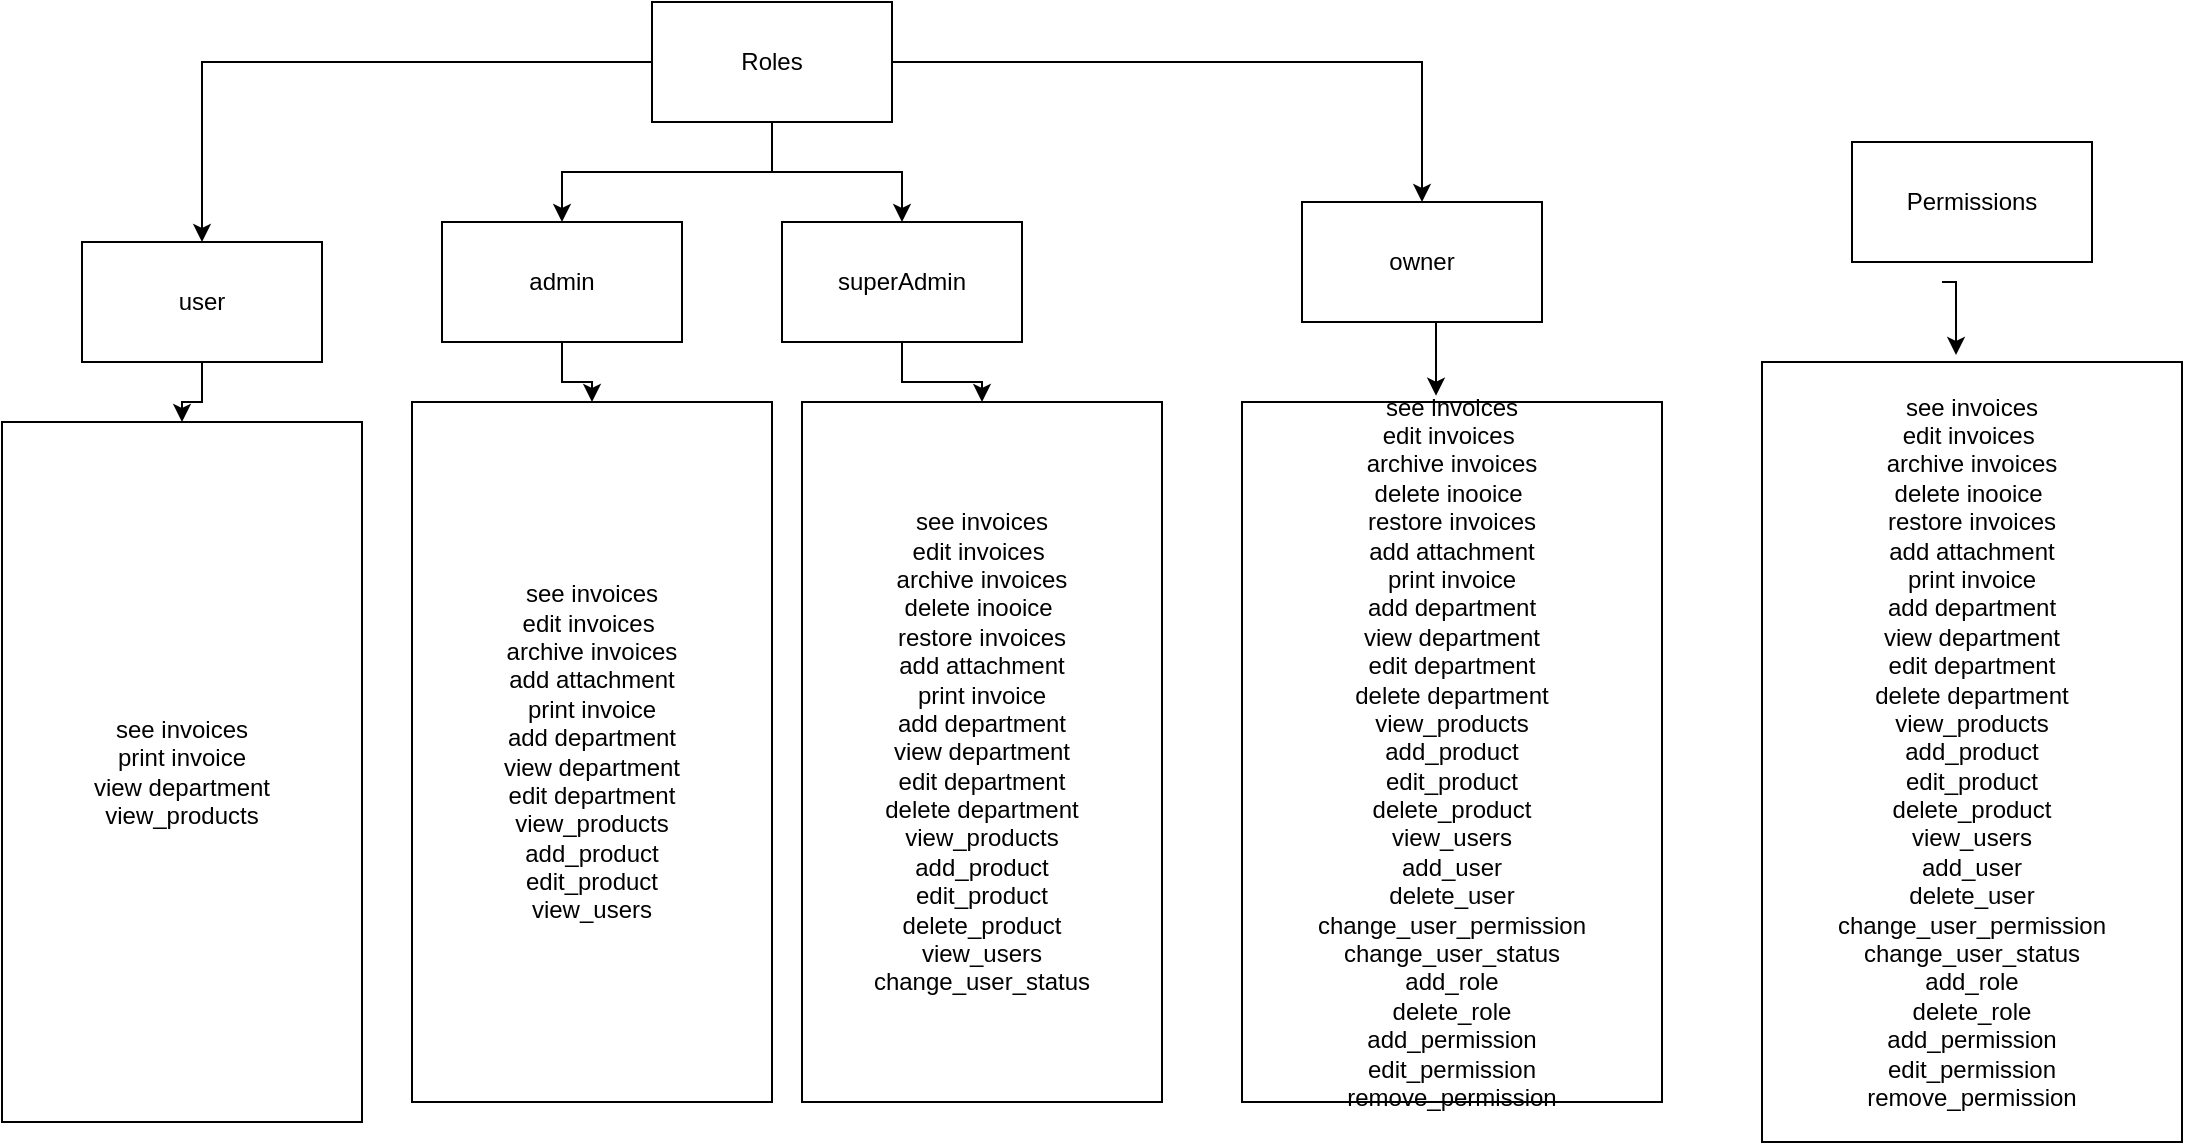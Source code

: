 <mxfile version="13.10.0" type="embed">
    <diagram id="60eonICmhS7J-1Q32GZj" name="Page-1">
        <mxGraphModel dx="836" dy="552" grid="1" gridSize="10" guides="1" tooltips="1" connect="1" arrows="1" fold="1" page="1" pageScale="1" pageWidth="850" pageHeight="1100" math="0" shadow="0">
            <root>
                <mxCell id="0"/>
                <mxCell id="1" parent="0"/>
                <mxCell id="6" style="edgeStyle=orthogonalEdgeStyle;rounded=0;orthogonalLoop=1;jettySize=auto;html=1;entryX=0.5;entryY=0;entryDx=0;entryDy=0;" edge="1" parent="1" source="2" target="3">
                    <mxGeometry relative="1" as="geometry"/>
                </mxCell>
                <mxCell id="7" style="edgeStyle=orthogonalEdgeStyle;rounded=0;orthogonalLoop=1;jettySize=auto;html=1;entryX=0.5;entryY=0;entryDx=0;entryDy=0;" edge="1" parent="1" source="2" target="4">
                    <mxGeometry relative="1" as="geometry"/>
                </mxCell>
                <mxCell id="8" style="edgeStyle=orthogonalEdgeStyle;rounded=0;orthogonalLoop=1;jettySize=auto;html=1;entryX=0.5;entryY=0;entryDx=0;entryDy=0;" edge="1" parent="1" source="2" target="5">
                    <mxGeometry relative="1" as="geometry"/>
                </mxCell>
                <mxCell id="23" style="edgeStyle=orthogonalEdgeStyle;rounded=0;orthogonalLoop=1;jettySize=auto;html=1;" edge="1" parent="1" source="2" target="21">
                    <mxGeometry relative="1" as="geometry"/>
                </mxCell>
                <mxCell id="2" value="Roles" style="rounded=0;whiteSpace=wrap;html=1;" vertex="1" parent="1">
                    <mxGeometry x="365" y="10" width="120" height="60" as="geometry"/>
                </mxCell>
                <mxCell id="17" style="edgeStyle=orthogonalEdgeStyle;rounded=0;orthogonalLoop=1;jettySize=auto;html=1;" edge="1" parent="1" source="3" target="14">
                    <mxGeometry relative="1" as="geometry"/>
                </mxCell>
                <mxCell id="3" value="user" style="rounded=0;whiteSpace=wrap;html=1;" vertex="1" parent="1">
                    <mxGeometry x="80" y="130" width="120" height="60" as="geometry"/>
                </mxCell>
                <mxCell id="18" style="edgeStyle=orthogonalEdgeStyle;rounded=0;orthogonalLoop=1;jettySize=auto;html=1;" edge="1" parent="1" source="4" target="15">
                    <mxGeometry relative="1" as="geometry"/>
                </mxCell>
                <mxCell id="4" value="admin" style="rounded=0;whiteSpace=wrap;html=1;" vertex="1" parent="1">
                    <mxGeometry x="260" y="120" width="120" height="60" as="geometry"/>
                </mxCell>
                <mxCell id="19" style="edgeStyle=orthogonalEdgeStyle;rounded=0;orthogonalLoop=1;jettySize=auto;html=1;" edge="1" parent="1" source="5" target="16">
                    <mxGeometry relative="1" as="geometry"/>
                </mxCell>
                <mxCell id="5" value="superAdmin" style="rounded=0;whiteSpace=wrap;html=1;" vertex="1" parent="1">
                    <mxGeometry x="430" y="120" width="120" height="60" as="geometry"/>
                </mxCell>
                <mxCell id="11" style="edgeStyle=orthogonalEdgeStyle;rounded=0;orthogonalLoop=1;jettySize=auto;html=1;entryX=0.462;entryY=-0.009;entryDx=0;entryDy=0;entryPerimeter=0;" edge="1" parent="1" target="10">
                    <mxGeometry relative="1" as="geometry">
                        <mxPoint x="1009" y="150" as="targetPoint"/>
                        <mxPoint x="1010" y="150" as="sourcePoint"/>
                    </mxGeometry>
                </mxCell>
                <mxCell id="9" value="Permissions" style="rounded=0;whiteSpace=wrap;html=1;" vertex="1" parent="1">
                    <mxGeometry x="965" y="80" width="120" height="60" as="geometry"/>
                </mxCell>
                <mxCell id="10" value="&lt;span&gt;see invoices&lt;/span&gt;&lt;br&gt;&lt;span&gt;edit invoices&amp;nbsp;&lt;/span&gt;&lt;br&gt;&lt;span&gt;archive invoices&lt;/span&gt;&lt;br&gt;&lt;span&gt;delete inooice&amp;nbsp;&lt;/span&gt;&lt;br&gt;&lt;span&gt;restore invoices&lt;/span&gt;&lt;br&gt;&lt;span&gt;add attachment&lt;/span&gt;&lt;br&gt;&lt;span&gt;print invoice&lt;/span&gt;&lt;br&gt;&lt;span&gt;add department&lt;/span&gt;&lt;br&gt;&lt;span&gt;view department&lt;/span&gt;&lt;br&gt;&lt;span&gt;edit department&lt;/span&gt;&lt;br&gt;&lt;span&gt;delete department&lt;/span&gt;&lt;br&gt;&lt;span&gt;view_products&lt;/span&gt;&lt;br&gt;&lt;span&gt;add_product&lt;/span&gt;&lt;br&gt;&lt;span&gt;edit_product&lt;/span&gt;&lt;br&gt;&lt;span&gt;delete_product&lt;/span&gt;&lt;br&gt;&lt;span&gt;view_users&lt;/span&gt;&lt;br&gt;&lt;span&gt;add_user&lt;/span&gt;&lt;br&gt;&lt;span&gt;delete_user&lt;/span&gt;&lt;br&gt;&lt;span&gt;change_user_permission&lt;/span&gt;&lt;br&gt;&lt;span&gt;change_user_status&lt;/span&gt;&lt;br&gt;&lt;span&gt;add_role&lt;/span&gt;&lt;br&gt;&lt;span&gt;delete_role&lt;/span&gt;&lt;br&gt;&lt;span&gt;add_permission&lt;/span&gt;&lt;br&gt;&lt;span&gt;edit_permission&lt;/span&gt;&lt;br&gt;&lt;span&gt;remove_permission&lt;/span&gt;" style="rounded=0;whiteSpace=wrap;html=1;" vertex="1" parent="1">
                    <mxGeometry x="920" y="190" width="210" height="390" as="geometry"/>
                </mxCell>
                <mxCell id="14" value="see invoices&lt;br&gt;print invoice&lt;br&gt;view department&lt;br&gt;view_products&lt;br&gt;" style="rounded=0;whiteSpace=wrap;html=1;" vertex="1" parent="1">
                    <mxGeometry x="40" y="220" width="180" height="350" as="geometry"/>
                </mxCell>
                <mxCell id="15" value="see invoices&lt;br&gt;edit invoices&amp;nbsp;&lt;br&gt;archive invoices&lt;br&gt;add attachment&lt;br&gt;print invoice&lt;br&gt;add department&lt;br&gt;view department&lt;br&gt;edit department&lt;br&gt;view_products&lt;br&gt;add_product&lt;br&gt;edit_product&lt;br&gt;view_users&lt;br&gt;" style="rounded=0;whiteSpace=wrap;html=1;" vertex="1" parent="1">
                    <mxGeometry x="245" y="210" width="180" height="350" as="geometry"/>
                </mxCell>
                <mxCell id="16" value="see invoices&lt;br&gt;edit invoices&amp;nbsp;&lt;br&gt;archive invoices&lt;br&gt;delete inooice&amp;nbsp;&lt;br&gt;restore invoices&lt;br&gt;add attachment&lt;br&gt;print invoice&lt;br&gt;add department&lt;br&gt;view department&lt;br&gt;edit department&lt;br&gt;delete department&lt;br&gt;view_products&lt;br&gt;add_product&lt;br&gt;edit_product&lt;br&gt;delete_product&lt;br&gt;view_users&lt;br&gt;change_user_status" style="rounded=0;whiteSpace=wrap;html=1;" vertex="1" parent="1">
                    <mxGeometry x="440" y="210" width="180" height="350" as="geometry"/>
                </mxCell>
                <mxCell id="20" style="edgeStyle=orthogonalEdgeStyle;rounded=0;orthogonalLoop=1;jettySize=auto;html=1;entryX=0.462;entryY=-0.009;entryDx=0;entryDy=0;entryPerimeter=0;" edge="1" target="22" parent="1">
                    <mxGeometry relative="1" as="geometry">
                        <mxPoint x="749" y="170" as="targetPoint"/>
                        <mxPoint x="750" y="170" as="sourcePoint"/>
                    </mxGeometry>
                </mxCell>
                <mxCell id="21" value="owner" style="rounded=0;whiteSpace=wrap;html=1;" vertex="1" parent="1">
                    <mxGeometry x="690" y="110" width="120" height="60" as="geometry"/>
                </mxCell>
                <mxCell id="22" value="see invoices&lt;br&gt;edit invoices&amp;nbsp;&lt;br&gt;archive invoices&lt;br&gt;delete inooice&amp;nbsp;&lt;br&gt;restore invoices&lt;br&gt;add attachment&lt;br&gt;print invoice&lt;br&gt;add department&lt;br&gt;view department&lt;br&gt;edit department&lt;br&gt;delete department&lt;br&gt;view_products&lt;br&gt;add_product&lt;br&gt;edit_product&lt;br&gt;delete_product&lt;br&gt;view_users&lt;br&gt;add_user&lt;br&gt;delete_user&lt;br&gt;change_user_permission&lt;br&gt;change_user_status&lt;br&gt;add_role&lt;br&gt;delete_role&lt;br&gt;add_permission&lt;br&gt;edit_permission&lt;br&gt;remove_permission" style="rounded=0;whiteSpace=wrap;html=1;" vertex="1" parent="1">
                    <mxGeometry x="660" y="210" width="210" height="350" as="geometry"/>
                </mxCell>
            </root>
        </mxGraphModel>
    </diagram>
</mxfile>
